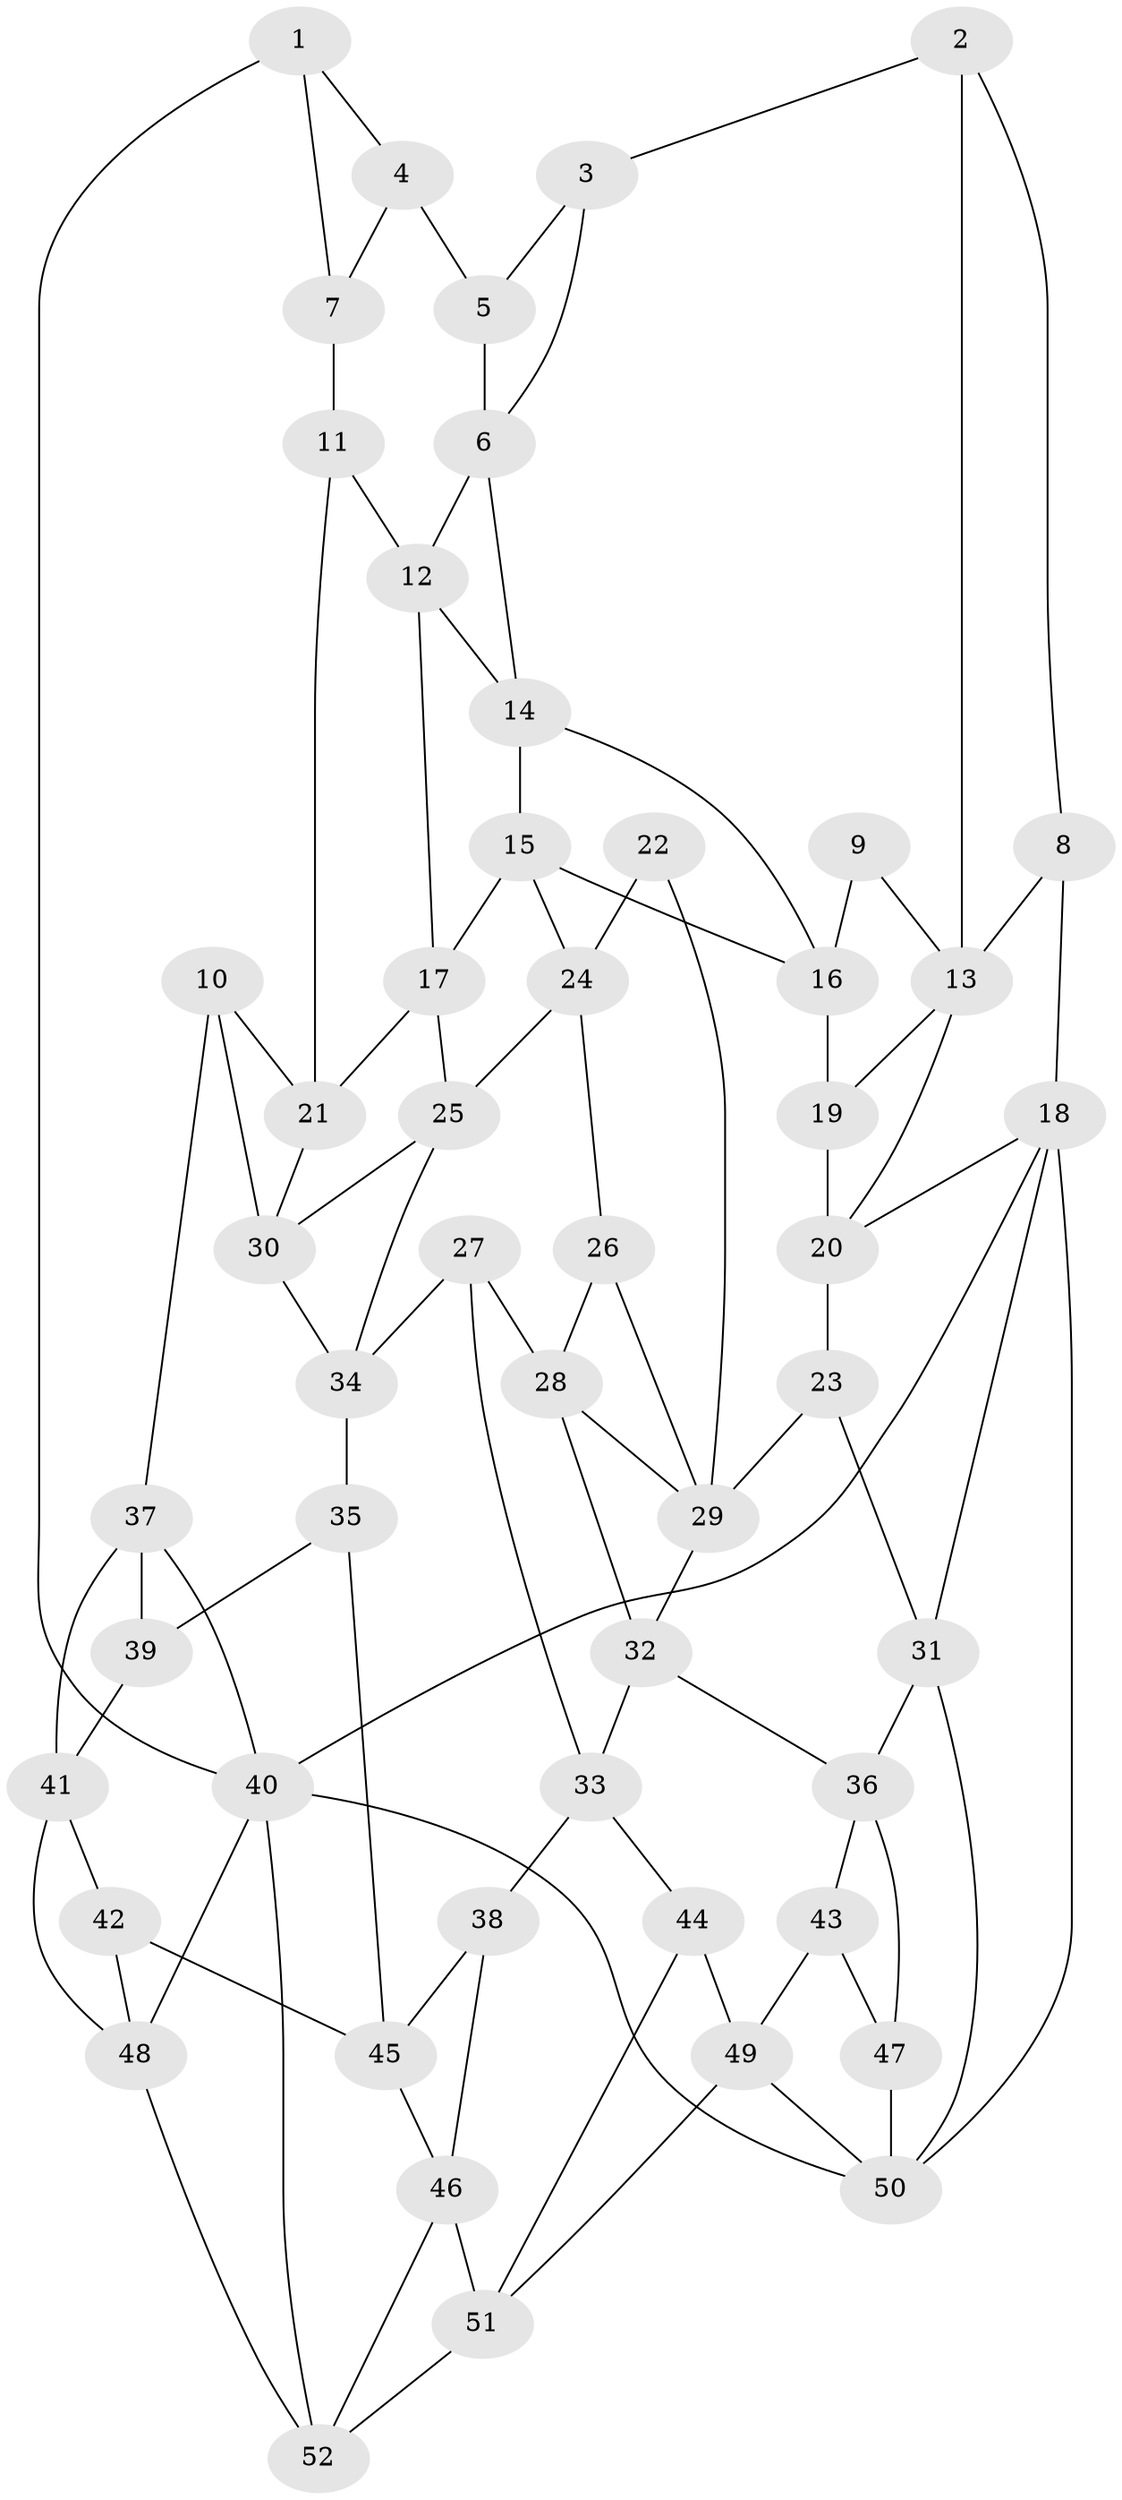 // original degree distribution, {3: 0.019230769230769232, 4: 0.20192307692307693, 5: 0.5961538461538461, 6: 0.18269230769230768}
// Generated by graph-tools (version 1.1) at 2025/03/03/09/25 03:03:16]
// undirected, 52 vertices, 95 edges
graph export_dot {
graph [start="1"]
  node [color=gray90,style=filled];
  1;
  2;
  3;
  4;
  5;
  6;
  7;
  8;
  9;
  10;
  11;
  12;
  13;
  14;
  15;
  16;
  17;
  18;
  19;
  20;
  21;
  22;
  23;
  24;
  25;
  26;
  27;
  28;
  29;
  30;
  31;
  32;
  33;
  34;
  35;
  36;
  37;
  38;
  39;
  40;
  41;
  42;
  43;
  44;
  45;
  46;
  47;
  48;
  49;
  50;
  51;
  52;
  1 -- 4 [weight=1.0];
  1 -- 7 [weight=1.0];
  1 -- 40 [weight=1.0];
  2 -- 3 [weight=1.0];
  2 -- 8 [weight=1.0];
  2 -- 13 [weight=1.0];
  3 -- 5 [weight=1.0];
  3 -- 6 [weight=1.0];
  4 -- 5 [weight=1.0];
  4 -- 7 [weight=1.0];
  5 -- 6 [weight=1.0];
  6 -- 12 [weight=1.0];
  6 -- 14 [weight=1.0];
  7 -- 11 [weight=2.0];
  8 -- 13 [weight=1.0];
  8 -- 18 [weight=2.0];
  9 -- 13 [weight=2.0];
  9 -- 16 [weight=1.0];
  10 -- 21 [weight=1.0];
  10 -- 30 [weight=1.0];
  10 -- 37 [weight=1.0];
  11 -- 12 [weight=1.0];
  11 -- 21 [weight=1.0];
  12 -- 14 [weight=1.0];
  12 -- 17 [weight=1.0];
  13 -- 19 [weight=1.0];
  13 -- 20 [weight=1.0];
  14 -- 15 [weight=1.0];
  14 -- 16 [weight=1.0];
  15 -- 16 [weight=1.0];
  15 -- 17 [weight=1.0];
  15 -- 24 [weight=1.0];
  16 -- 19 [weight=1.0];
  17 -- 21 [weight=1.0];
  17 -- 25 [weight=1.0];
  18 -- 20 [weight=1.0];
  18 -- 31 [weight=1.0];
  18 -- 40 [weight=1.0];
  18 -- 50 [weight=1.0];
  19 -- 20 [weight=1.0];
  20 -- 23 [weight=1.0];
  21 -- 30 [weight=1.0];
  22 -- 24 [weight=1.0];
  22 -- 29 [weight=2.0];
  23 -- 29 [weight=1.0];
  23 -- 31 [weight=1.0];
  24 -- 25 [weight=1.0];
  24 -- 26 [weight=1.0];
  25 -- 30 [weight=1.0];
  25 -- 34 [weight=1.0];
  26 -- 28 [weight=1.0];
  26 -- 29 [weight=1.0];
  27 -- 28 [weight=1.0];
  27 -- 33 [weight=1.0];
  27 -- 34 [weight=1.0];
  28 -- 29 [weight=1.0];
  28 -- 32 [weight=1.0];
  29 -- 32 [weight=1.0];
  30 -- 34 [weight=1.0];
  31 -- 36 [weight=1.0];
  31 -- 50 [weight=1.0];
  32 -- 33 [weight=1.0];
  32 -- 36 [weight=1.0];
  33 -- 38 [weight=1.0];
  33 -- 44 [weight=1.0];
  34 -- 35 [weight=1.0];
  35 -- 39 [weight=1.0];
  35 -- 45 [weight=1.0];
  36 -- 43 [weight=1.0];
  36 -- 47 [weight=1.0];
  37 -- 39 [weight=2.0];
  37 -- 40 [weight=1.0];
  37 -- 41 [weight=1.0];
  38 -- 45 [weight=1.0];
  38 -- 46 [weight=1.0];
  39 -- 41 [weight=1.0];
  40 -- 48 [weight=1.0];
  40 -- 50 [weight=1.0];
  40 -- 52 [weight=1.0];
  41 -- 42 [weight=1.0];
  41 -- 48 [weight=1.0];
  42 -- 45 [weight=1.0];
  42 -- 48 [weight=1.0];
  43 -- 47 [weight=1.0];
  43 -- 49 [weight=1.0];
  44 -- 49 [weight=1.0];
  44 -- 51 [weight=1.0];
  45 -- 46 [weight=1.0];
  46 -- 51 [weight=1.0];
  46 -- 52 [weight=1.0];
  47 -- 50 [weight=2.0];
  48 -- 52 [weight=1.0];
  49 -- 50 [weight=1.0];
  49 -- 51 [weight=1.0];
  51 -- 52 [weight=1.0];
}
